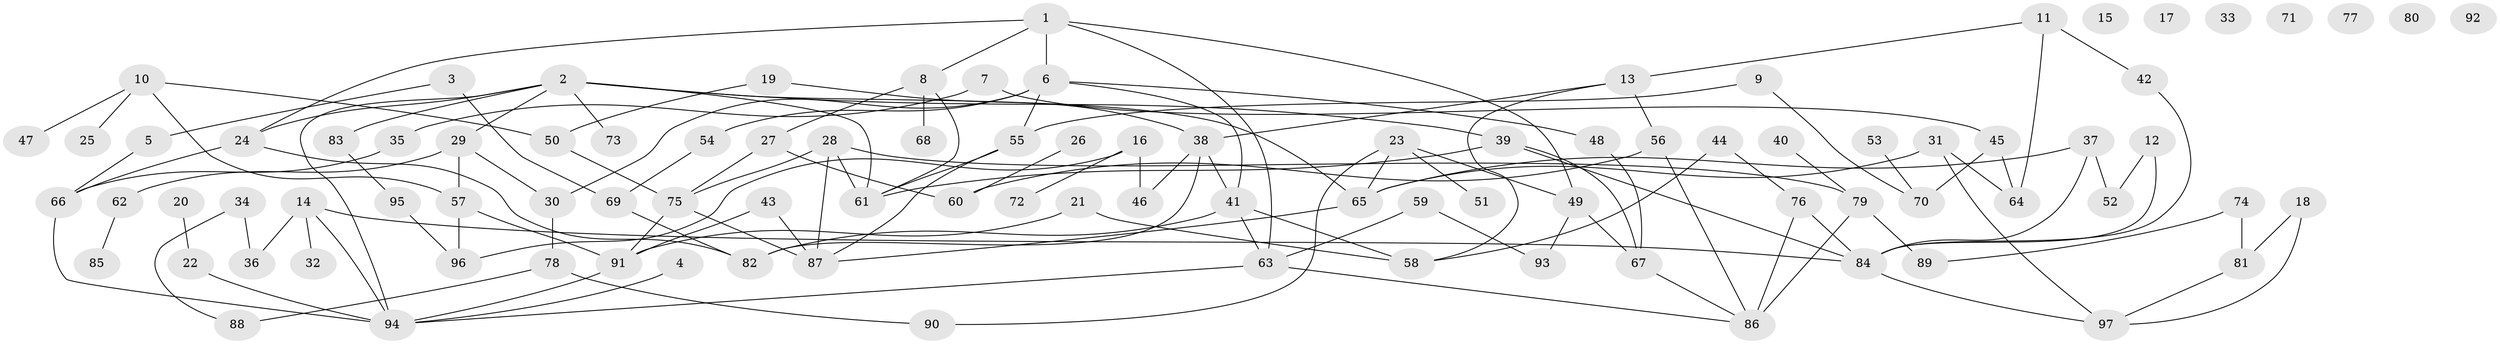 // Generated by graph-tools (version 1.1) at 2025/00/03/09/25 03:00:52]
// undirected, 97 vertices, 135 edges
graph export_dot {
graph [start="1"]
  node [color=gray90,style=filled];
  1;
  2;
  3;
  4;
  5;
  6;
  7;
  8;
  9;
  10;
  11;
  12;
  13;
  14;
  15;
  16;
  17;
  18;
  19;
  20;
  21;
  22;
  23;
  24;
  25;
  26;
  27;
  28;
  29;
  30;
  31;
  32;
  33;
  34;
  35;
  36;
  37;
  38;
  39;
  40;
  41;
  42;
  43;
  44;
  45;
  46;
  47;
  48;
  49;
  50;
  51;
  52;
  53;
  54;
  55;
  56;
  57;
  58;
  59;
  60;
  61;
  62;
  63;
  64;
  65;
  66;
  67;
  68;
  69;
  70;
  71;
  72;
  73;
  74;
  75;
  76;
  77;
  78;
  79;
  80;
  81;
  82;
  83;
  84;
  85;
  86;
  87;
  88;
  89;
  90;
  91;
  92;
  93;
  94;
  95;
  96;
  97;
  1 -- 6;
  1 -- 8;
  1 -- 24;
  1 -- 49;
  1 -- 63;
  2 -- 24;
  2 -- 29;
  2 -- 39;
  2 -- 61;
  2 -- 65;
  2 -- 73;
  2 -- 83;
  2 -- 94;
  3 -- 5;
  3 -- 69;
  4 -- 94;
  5 -- 66;
  6 -- 30;
  6 -- 41;
  6 -- 48;
  6 -- 54;
  6 -- 55;
  7 -- 35;
  7 -- 45;
  8 -- 27;
  8 -- 61;
  8 -- 68;
  9 -- 55;
  9 -- 70;
  10 -- 25;
  10 -- 47;
  10 -- 50;
  10 -- 57;
  11 -- 13;
  11 -- 42;
  11 -- 64;
  12 -- 52;
  12 -- 84;
  13 -- 38;
  13 -- 56;
  13 -- 58;
  14 -- 32;
  14 -- 36;
  14 -- 84;
  14 -- 94;
  16 -- 46;
  16 -- 72;
  16 -- 96;
  18 -- 81;
  18 -- 97;
  19 -- 38;
  19 -- 50;
  20 -- 22;
  21 -- 58;
  21 -- 91;
  22 -- 94;
  23 -- 49;
  23 -- 51;
  23 -- 65;
  23 -- 90;
  24 -- 66;
  24 -- 82;
  26 -- 60;
  27 -- 60;
  27 -- 75;
  28 -- 61;
  28 -- 75;
  28 -- 79;
  28 -- 87;
  29 -- 30;
  29 -- 57;
  29 -- 62;
  30 -- 78;
  31 -- 64;
  31 -- 65;
  31 -- 97;
  34 -- 36;
  34 -- 88;
  35 -- 66;
  37 -- 52;
  37 -- 65;
  37 -- 84;
  38 -- 41;
  38 -- 46;
  38 -- 82;
  39 -- 61;
  39 -- 67;
  39 -- 84;
  40 -- 79;
  41 -- 58;
  41 -- 63;
  41 -- 82;
  42 -- 84;
  43 -- 87;
  43 -- 91;
  44 -- 58;
  44 -- 76;
  45 -- 64;
  45 -- 70;
  48 -- 67;
  49 -- 67;
  49 -- 93;
  50 -- 75;
  53 -- 70;
  54 -- 69;
  55 -- 61;
  55 -- 87;
  56 -- 60;
  56 -- 86;
  57 -- 91;
  57 -- 96;
  59 -- 63;
  59 -- 93;
  62 -- 85;
  63 -- 86;
  63 -- 94;
  65 -- 87;
  66 -- 94;
  67 -- 86;
  69 -- 82;
  74 -- 81;
  74 -- 89;
  75 -- 87;
  75 -- 91;
  76 -- 84;
  76 -- 86;
  78 -- 88;
  78 -- 90;
  79 -- 86;
  79 -- 89;
  81 -- 97;
  83 -- 95;
  84 -- 97;
  91 -- 94;
  95 -- 96;
}
